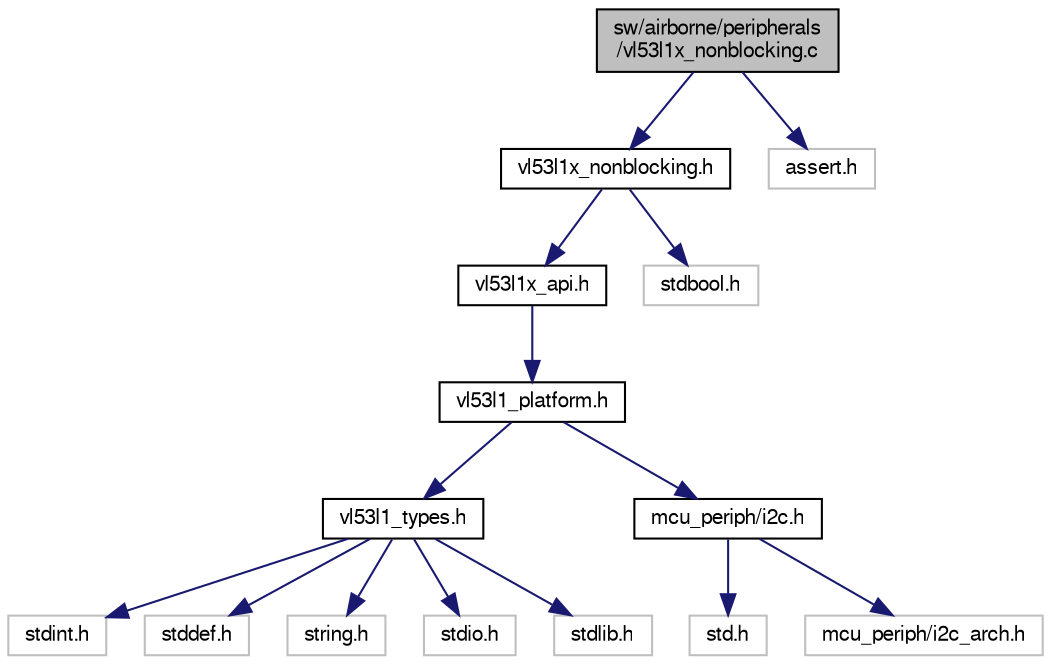 digraph "sw/airborne/peripherals/vl53l1x_nonblocking.c"
{
  edge [fontname="FreeSans",fontsize="10",labelfontname="FreeSans",labelfontsize="10"];
  node [fontname="FreeSans",fontsize="10",shape=record];
  Node1 [label="sw/airborne/peripherals\l/vl53l1x_nonblocking.c",height=0.2,width=0.4,color="black", fillcolor="grey75", style="filled", fontcolor="black"];
  Node1 -> Node2 [color="midnightblue",fontsize="10",style="solid",fontname="FreeSans"];
  Node2 [label="vl53l1x_nonblocking.h",height=0.2,width=0.4,color="black", fillcolor="white", style="filled",URL="$vl53l1x__nonblocking_8h.html",tooltip="Non-blocking runtime functions for the VL53L1X. "];
  Node2 -> Node3 [color="midnightblue",fontsize="10",style="solid",fontname="FreeSans"];
  Node3 [label="vl53l1x_api.h",height=0.2,width=0.4,color="black", fillcolor="white", style="filled",URL="$vl53l1x__api_8h.html",tooltip="Functions definition. "];
  Node3 -> Node4 [color="midnightblue",fontsize="10",style="solid",fontname="FreeSans"];
  Node4 [label="vl53l1_platform.h",height=0.2,width=0.4,color="black", fillcolor="white", style="filled",URL="$vl53l1__platform_8h.html",tooltip="Those platform functions are platform dependent and have to be implemented by the user..."];
  Node4 -> Node5 [color="midnightblue",fontsize="10",style="solid",fontname="FreeSans"];
  Node5 [label="vl53l1_types.h",height=0.2,width=0.4,color="black", fillcolor="white", style="filled",URL="$vl53l1__types_8h.html",tooltip="VL53L1 types definition. "];
  Node5 -> Node6 [color="midnightblue",fontsize="10",style="solid",fontname="FreeSans"];
  Node6 [label="stdint.h",height=0.2,width=0.4,color="grey75", fillcolor="white", style="filled"];
  Node5 -> Node7 [color="midnightblue",fontsize="10",style="solid",fontname="FreeSans"];
  Node7 [label="stddef.h",height=0.2,width=0.4,color="grey75", fillcolor="white", style="filled"];
  Node5 -> Node8 [color="midnightblue",fontsize="10",style="solid",fontname="FreeSans"];
  Node8 [label="string.h",height=0.2,width=0.4,color="grey75", fillcolor="white", style="filled"];
  Node5 -> Node9 [color="midnightblue",fontsize="10",style="solid",fontname="FreeSans"];
  Node9 [label="stdio.h",height=0.2,width=0.4,color="grey75", fillcolor="white", style="filled"];
  Node5 -> Node10 [color="midnightblue",fontsize="10",style="solid",fontname="FreeSans"];
  Node10 [label="stdlib.h",height=0.2,width=0.4,color="grey75", fillcolor="white", style="filled"];
  Node4 -> Node11 [color="midnightblue",fontsize="10",style="solid",fontname="FreeSans"];
  Node11 [label="mcu_periph/i2c.h",height=0.2,width=0.4,color="black", fillcolor="white", style="filled",URL="$i2c_8h.html",tooltip="Architecture independent I2C (Inter-Integrated Circuit Bus) API. "];
  Node11 -> Node12 [color="midnightblue",fontsize="10",style="solid",fontname="FreeSans"];
  Node12 [label="std.h",height=0.2,width=0.4,color="grey75", fillcolor="white", style="filled"];
  Node11 -> Node13 [color="midnightblue",fontsize="10",style="solid",fontname="FreeSans"];
  Node13 [label="mcu_periph/i2c_arch.h",height=0.2,width=0.4,color="grey75", fillcolor="white", style="filled"];
  Node2 -> Node14 [color="midnightblue",fontsize="10",style="solid",fontname="FreeSans"];
  Node14 [label="stdbool.h",height=0.2,width=0.4,color="grey75", fillcolor="white", style="filled"];
  Node1 -> Node15 [color="midnightblue",fontsize="10",style="solid",fontname="FreeSans"];
  Node15 [label="assert.h",height=0.2,width=0.4,color="grey75", fillcolor="white", style="filled"];
}
